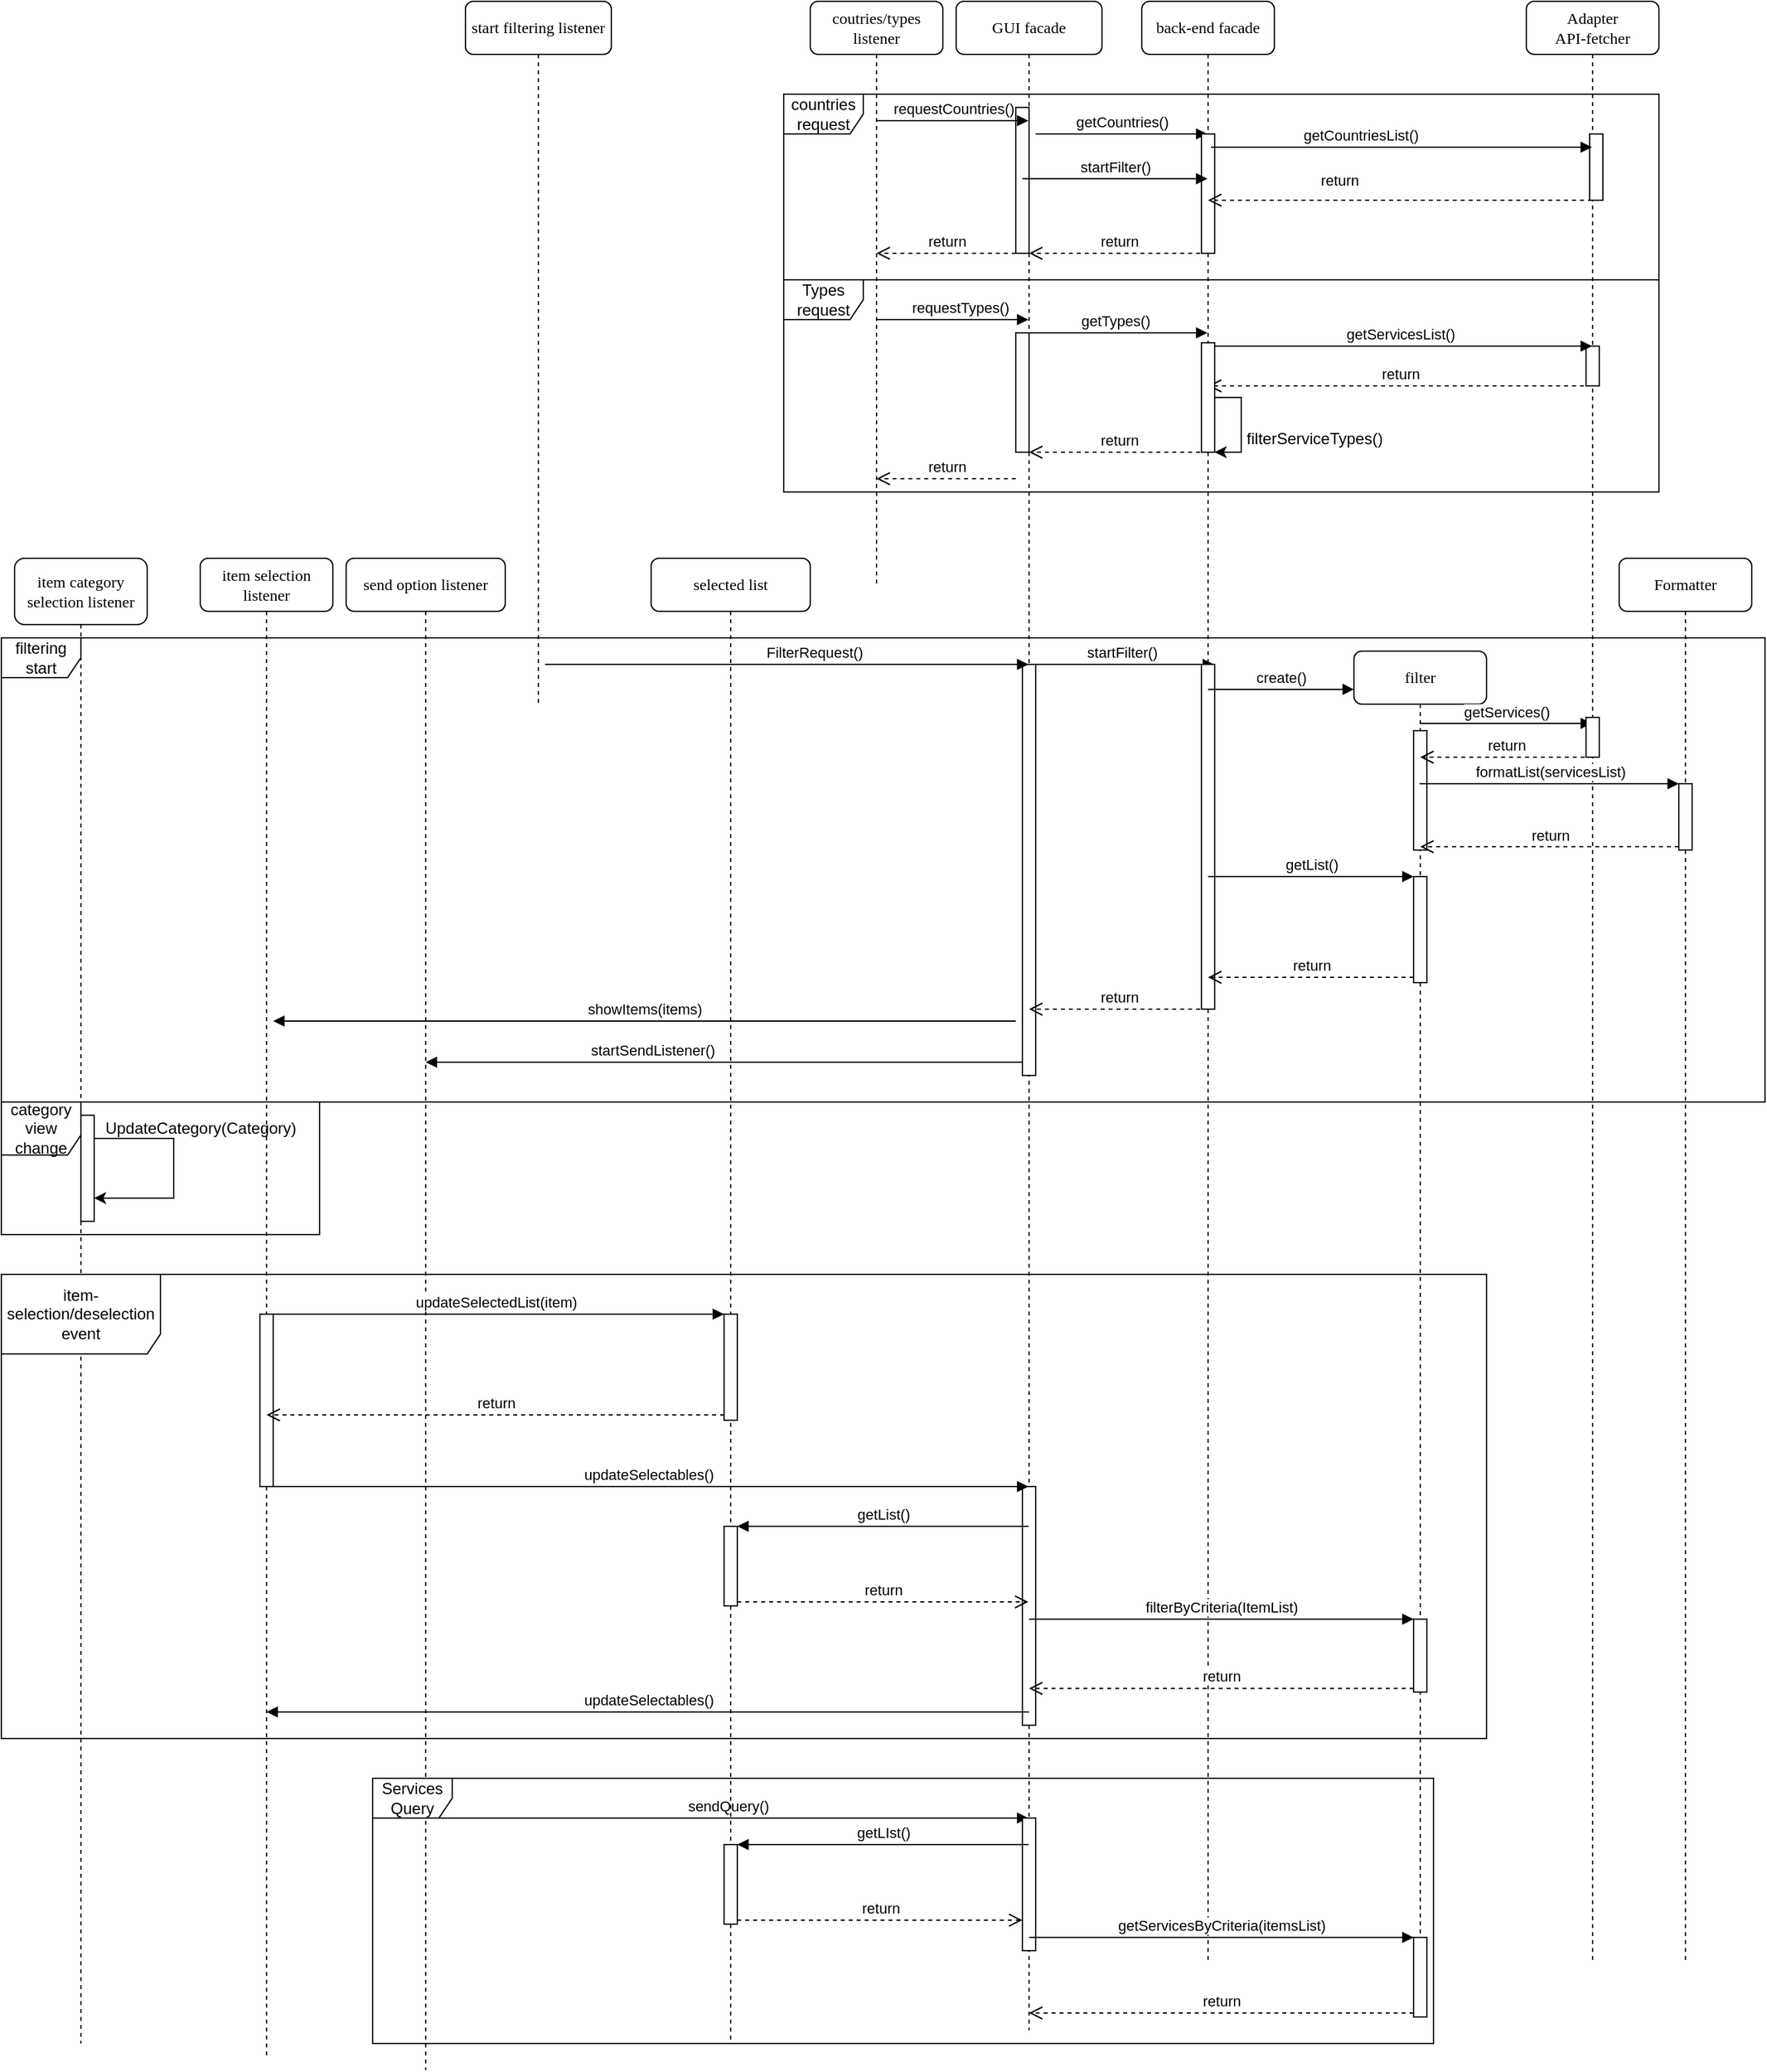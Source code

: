 <mxfile version="18.0.2" type="device"><diagram name="Page-1" id="13e1069c-82ec-6db2-03f1-153e76fe0fe0"><mxGraphModel dx="2668" dy="628" grid="1" gridSize="10" guides="1" tooltips="1" connect="1" arrows="1" fold="1" page="1" pageScale="1" pageWidth="1100" pageHeight="850" background="none" math="0" shadow="0"><root><mxCell id="0"/><mxCell id="1" parent="0"/><mxCell id="7baba1c4bc27f4b0-2" value="send option listener" style="shape=umlLifeline;perimeter=lifelinePerimeter;whiteSpace=wrap;html=1;container=1;collapsible=0;recursiveResize=0;outlineConnect=0;rounded=1;shadow=0;comic=0;labelBackgroundColor=none;strokeWidth=1;fontFamily=Verdana;fontSize=12;align=center;" parent="1" vertex="1"><mxGeometry x="70" y="500" width="120" height="1140" as="geometry"/></mxCell><mxCell id="A2il4XtOZDyBoMQwtoZe-57" value="sendQuery()" style="html=1;verticalAlign=bottom;endArrow=block;rounded=0;" edge="1" parent="7baba1c4bc27f4b0-2" target="7baba1c4bc27f4b0-4"><mxGeometry width="80" relative="1" as="geometry"><mxPoint x="60" y="950" as="sourcePoint"/><mxPoint x="140" y="950" as="targetPoint"/></mxGeometry></mxCell><mxCell id="7baba1c4bc27f4b0-3" value="selected list" style="shape=umlLifeline;perimeter=lifelinePerimeter;whiteSpace=wrap;html=1;container=1;collapsible=0;recursiveResize=0;outlineConnect=0;rounded=1;shadow=0;comic=0;labelBackgroundColor=none;strokeWidth=1;fontFamily=Verdana;fontSize=12;align=center;" parent="1" vertex="1"><mxGeometry x="300" y="500" width="120" height="1120" as="geometry"/></mxCell><mxCell id="A2il4XtOZDyBoMQwtoZe-37" value="" style="html=1;points=[];perimeter=orthogonalPerimeter;" vertex="1" parent="7baba1c4bc27f4b0-3"><mxGeometry x="55" y="570" width="10" height="80" as="geometry"/></mxCell><mxCell id="A2il4XtOZDyBoMQwtoZe-46" value="" style="html=1;points=[];perimeter=orthogonalPerimeter;" vertex="1" parent="7baba1c4bc27f4b0-3"><mxGeometry x="55" y="730" width="10" height="60" as="geometry"/></mxCell><mxCell id="A2il4XtOZDyBoMQwtoZe-63" value="" style="html=1;points=[];perimeter=orthogonalPerimeter;" vertex="1" parent="7baba1c4bc27f4b0-3"><mxGeometry x="55" y="970" width="10" height="60" as="geometry"/></mxCell><mxCell id="7baba1c4bc27f4b0-4" value="GUI facade" style="shape=umlLifeline;perimeter=lifelinePerimeter;whiteSpace=wrap;html=1;container=1;collapsible=0;recursiveResize=0;outlineConnect=0;rounded=1;shadow=0;comic=0;labelBackgroundColor=none;strokeWidth=1;fontFamily=Verdana;fontSize=12;align=center;" parent="1" vertex="1"><mxGeometry x="530" y="80" width="110" height="1530" as="geometry"/></mxCell><mxCell id="F9nA0inBSzudjQZXVVhW-1" value="" style="rounded=0;whiteSpace=wrap;html=1;" parent="7baba1c4bc27f4b0-4" vertex="1"><mxGeometry x="45" y="80" width="10" height="110" as="geometry"/></mxCell><mxCell id="F9nA0inBSzudjQZXVVhW-15" value="getCountries()" style="html=1;verticalAlign=bottom;endArrow=block;rounded=0;" parent="7baba1c4bc27f4b0-4" target="7baba1c4bc27f4b0-5" edge="1"><mxGeometry width="80" relative="1" as="geometry"><mxPoint x="60" y="100" as="sourcePoint"/><mxPoint x="140" y="100" as="targetPoint"/></mxGeometry></mxCell><mxCell id="F9nA0inBSzudjQZXVVhW-17" value="return" style="html=1;verticalAlign=bottom;endArrow=open;dashed=1;endSize=8;rounded=0;" parent="7baba1c4bc27f4b0-4" target="F9nA0inBSzudjQZXVVhW-10" edge="1"><mxGeometry relative="1" as="geometry"><mxPoint x="45" y="190" as="sourcePoint"/><mxPoint x="-35" y="190" as="targetPoint"/></mxGeometry></mxCell><mxCell id="F9nA0inBSzudjQZXVVhW-33" value="return" style="html=1;verticalAlign=bottom;endArrow=open;dashed=1;endSize=8;rounded=0;" parent="7baba1c4bc27f4b0-4" target="F9nA0inBSzudjQZXVVhW-10" edge="1"><mxGeometry relative="1" as="geometry"><mxPoint x="45" y="360" as="sourcePoint"/><mxPoint x="-35" y="360" as="targetPoint"/></mxGeometry></mxCell><mxCell id="A2il4XtOZDyBoMQwtoZe-4" value="" style="rounded=0;whiteSpace=wrap;html=1;" vertex="1" parent="7baba1c4bc27f4b0-4"><mxGeometry x="50" y="500" width="10" height="310" as="geometry"/></mxCell><mxCell id="F9nA0inBSzudjQZXVVhW-44" value="&lt;div&gt;startFilter()&lt;/div&gt;" style="html=1;verticalAlign=bottom;endArrow=block;rounded=0;" parent="7baba1c4bc27f4b0-4" edge="1"><mxGeometry width="80" relative="1" as="geometry"><mxPoint x="55" y="500" as="sourcePoint"/><mxPoint x="194.5" y="500" as="targetPoint"/></mxGeometry></mxCell><mxCell id="F9nA0inBSzudjQZXVVhW-50" value="startSendListener()" style="html=1;verticalAlign=bottom;endArrow=block;rounded=0;" parent="7baba1c4bc27f4b0-4" target="7baba1c4bc27f4b0-2" edge="1"><mxGeometry x="0.243" width="80" relative="1" as="geometry"><mxPoint x="50" y="800" as="sourcePoint"/><mxPoint x="-380" y="800" as="targetPoint"/><Array as="points"><mxPoint x="-90" y="800"/><mxPoint x="-120" y="800"/></Array><mxPoint as="offset"/></mxGeometry></mxCell><mxCell id="A2il4XtOZDyBoMQwtoZe-42" value="" style="html=1;points=[];perimeter=orthogonalPerimeter;" vertex="1" parent="7baba1c4bc27f4b0-4"><mxGeometry x="50" y="1120" width="10" height="180" as="geometry"/></mxCell><mxCell id="A2il4XtOZDyBoMQwtoZe-58" value="" style="html=1;points=[];perimeter=orthogonalPerimeter;" vertex="1" parent="7baba1c4bc27f4b0-4"><mxGeometry x="50" y="1370" width="10" height="100" as="geometry"/></mxCell><mxCell id="7baba1c4bc27f4b0-5" value="back-end facade" style="shape=umlLifeline;perimeter=lifelinePerimeter;whiteSpace=wrap;html=1;container=1;collapsible=0;recursiveResize=0;outlineConnect=0;rounded=1;shadow=0;comic=0;labelBackgroundColor=none;strokeWidth=1;fontFamily=Verdana;fontSize=12;align=center;" parent="1" vertex="1"><mxGeometry x="670" y="80" width="100" height="1480" as="geometry"/></mxCell><mxCell id="F9nA0inBSzudjQZXVVhW-16" value="return" style="html=1;verticalAlign=bottom;endArrow=open;dashed=1;endSize=8;rounded=0;" parent="7baba1c4bc27f4b0-5" target="7baba1c4bc27f4b0-4" edge="1"><mxGeometry relative="1" as="geometry"><mxPoint x="50" y="190" as="sourcePoint"/><mxPoint x="-30" y="190" as="targetPoint"/></mxGeometry></mxCell><mxCell id="F9nA0inBSzudjQZXVVhW-32" value="return" style="html=1;verticalAlign=bottom;endArrow=open;dashed=1;endSize=8;rounded=0;" parent="7baba1c4bc27f4b0-5" target="7baba1c4bc27f4b0-4" edge="1"><mxGeometry relative="1" as="geometry"><mxPoint x="50" y="340" as="sourcePoint"/><mxPoint x="-30" y="340" as="targetPoint"/></mxGeometry></mxCell><mxCell id="F9nA0inBSzudjQZXVVhW-40" value="" style="html=1;points=[];perimeter=orthogonalPerimeter;" parent="7baba1c4bc27f4b0-5" vertex="1"><mxGeometry x="45" y="100" width="10" height="90" as="geometry"/></mxCell><mxCell id="A2il4XtOZDyBoMQwtoZe-20" value="" style="html=1;points=[];perimeter=orthogonalPerimeter;" vertex="1" parent="7baba1c4bc27f4b0-5"><mxGeometry x="45" y="500" width="10" height="260" as="geometry"/></mxCell><mxCell id="7baba1c4bc27f4b0-6" value="filter" style="shape=umlLifeline;perimeter=lifelinePerimeter;whiteSpace=wrap;html=1;container=1;collapsible=0;recursiveResize=0;outlineConnect=0;rounded=1;shadow=0;comic=0;labelBackgroundColor=none;strokeWidth=1;fontFamily=Verdana;fontSize=12;align=center;" parent="1" vertex="1"><mxGeometry x="830" y="570" width="100" height="1030" as="geometry"/></mxCell><mxCell id="A2il4XtOZDyBoMQwtoZe-12" value="getServices()" style="html=1;verticalAlign=bottom;endArrow=block;rounded=0;" edge="1" parent="7baba1c4bc27f4b0-6" target="7baba1c4bc27f4b0-7"><mxGeometry width="80" relative="1" as="geometry"><mxPoint x="50" y="54.5" as="sourcePoint"/><mxPoint x="130" y="54.5" as="targetPoint"/></mxGeometry></mxCell><mxCell id="A2il4XtOZDyBoMQwtoZe-16" value="" style="html=1;points=[];perimeter=orthogonalPerimeter;" vertex="1" parent="7baba1c4bc27f4b0-6"><mxGeometry x="45" y="60" width="10" height="90" as="geometry"/></mxCell><mxCell id="A2il4XtOZDyBoMQwtoZe-17" value="" style="html=1;points=[];perimeter=orthogonalPerimeter;" vertex="1" parent="7baba1c4bc27f4b0-6"><mxGeometry x="45" y="170" width="10" height="80" as="geometry"/></mxCell><mxCell id="A2il4XtOZDyBoMQwtoZe-50" value="" style="html=1;points=[];perimeter=orthogonalPerimeter;" vertex="1" parent="7baba1c4bc27f4b0-6"><mxGeometry x="45" y="730" width="10" height="55" as="geometry"/></mxCell><mxCell id="A2il4XtOZDyBoMQwtoZe-66" value="" style="html=1;points=[];perimeter=orthogonalPerimeter;" vertex="1" parent="7baba1c4bc27f4b0-6"><mxGeometry x="45" y="970" width="10" height="60" as="geometry"/></mxCell><mxCell id="7baba1c4bc27f4b0-7" value="&lt;div&gt;Adapter&lt;/div&gt;&lt;div&gt;API-fetcher&lt;/div&gt;" style="shape=umlLifeline;perimeter=lifelinePerimeter;whiteSpace=wrap;html=1;container=1;collapsible=0;recursiveResize=0;outlineConnect=0;rounded=1;shadow=0;comic=0;labelBackgroundColor=none;strokeWidth=1;fontFamily=Verdana;fontSize=12;align=center;" parent="1" vertex="1"><mxGeometry x="960" y="80" width="100" height="1480" as="geometry"/></mxCell><mxCell id="F9nA0inBSzudjQZXVVhW-6" value="" style="html=1;points=[];perimeter=orthogonalPerimeter;" parent="7baba1c4bc27f4b0-7" vertex="1"><mxGeometry x="47.75" y="100" width="10" height="50" as="geometry"/></mxCell><mxCell id="F9nA0inBSzudjQZXVVhW-18" value="countries request" style="shape=umlFrame;whiteSpace=wrap;html=1;" parent="7baba1c4bc27f4b0-7" vertex="1"><mxGeometry x="-560" y="70" width="660" height="140" as="geometry"/></mxCell><mxCell id="F9nA0inBSzudjQZXVVhW-36" value="" style="rounded=0;whiteSpace=wrap;html=1;" parent="7baba1c4bc27f4b0-7" vertex="1"><mxGeometry x="45" y="260" width="10" height="30" as="geometry"/></mxCell><mxCell id="7baba1c4bc27f4b0-8" value="item selection listener" style="shape=umlLifeline;perimeter=lifelinePerimeter;whiteSpace=wrap;html=1;container=1;collapsible=0;recursiveResize=0;outlineConnect=0;rounded=1;shadow=0;comic=0;labelBackgroundColor=none;strokeWidth=1;fontFamily=Verdana;fontSize=12;align=center;" parent="1" vertex="1"><mxGeometry x="-40" y="500" width="100" height="1130" as="geometry"/></mxCell><mxCell id="A2il4XtOZDyBoMQwtoZe-40" value="" style="html=1;points=[];perimeter=orthogonalPerimeter;" vertex="1" parent="7baba1c4bc27f4b0-8"><mxGeometry x="45" y="570" width="10" height="130" as="geometry"/></mxCell><mxCell id="F9nA0inBSzudjQZXVVhW-5" value="start filtering listener" style="shape=umlLifeline;perimeter=lifelinePerimeter;whiteSpace=wrap;html=1;container=1;collapsible=0;recursiveResize=0;outlineConnect=0;rounded=1;shadow=0;comic=0;labelBackgroundColor=none;strokeWidth=1;fontFamily=Verdana;fontSize=12;align=center;" parent="1" vertex="1"><mxGeometry x="160" y="80" width="110" height="530" as="geometry"/></mxCell><mxCell id="F9nA0inBSzudjQZXVVhW-38" value="FilterRequest()" style="html=1;verticalAlign=bottom;endArrow=block;rounded=0;" parent="F9nA0inBSzudjQZXVVhW-5" target="7baba1c4bc27f4b0-4" edge="1"><mxGeometry x="0.113" width="80" relative="1" as="geometry"><mxPoint x="60" y="500" as="sourcePoint"/><mxPoint x="140" y="500" as="targetPoint"/><mxPoint as="offset"/></mxGeometry></mxCell><mxCell id="F9nA0inBSzudjQZXVVhW-7" value="getCountriesList()" style="html=1;verticalAlign=bottom;endArrow=block;rounded=0;" parent="1" edge="1" target="7baba1c4bc27f4b0-7"><mxGeometry x="-0.218" relative="1" as="geometry"><mxPoint x="722.25" y="190.0" as="sourcePoint"/><mxPoint x="870" y="190" as="targetPoint"/><mxPoint as="offset"/></mxGeometry></mxCell><mxCell id="F9nA0inBSzudjQZXVVhW-10" value="&lt;div&gt;coutries/types&lt;/div&gt;&lt;div&gt;listener&lt;br&gt;&lt;/div&gt;" style="shape=umlLifeline;perimeter=lifelinePerimeter;whiteSpace=wrap;html=1;container=1;collapsible=0;recursiveResize=0;outlineConnect=0;rounded=1;shadow=0;comic=0;labelBackgroundColor=none;strokeWidth=1;fontFamily=Verdana;fontSize=12;align=center;" parent="1" vertex="1"><mxGeometry x="420" y="80" width="100" height="440" as="geometry"/></mxCell><mxCell id="F9nA0inBSzudjQZXVVhW-14" value="requestCountries()" style="html=1;verticalAlign=bottom;endArrow=block;rounded=0;" parent="1" source="F9nA0inBSzudjQZXVVhW-10" target="7baba1c4bc27f4b0-4" edge="1"><mxGeometry width="80" relative="1" as="geometry"><mxPoint x="480" y="180" as="sourcePoint"/><mxPoint x="560" y="180" as="targetPoint"/><Array as="points"><mxPoint x="540" y="170"/></Array></mxGeometry></mxCell><mxCell id="F9nA0inBSzudjQZXVVhW-21" value="requestTypes()" style="html=1;verticalAlign=bottom;endArrow=block;rounded=0;" parent="1" source="F9nA0inBSzudjQZXVVhW-10" target="7baba1c4bc27f4b0-4" edge="1"><mxGeometry x="0.1" width="80" relative="1" as="geometry"><mxPoint x="470" y="340" as="sourcePoint"/><mxPoint x="550" y="340" as="targetPoint"/><Array as="points"><mxPoint x="530" y="320"/></Array><mxPoint as="offset"/></mxGeometry></mxCell><mxCell id="F9nA0inBSzudjQZXVVhW-22" value="getTypes()" style="html=1;verticalAlign=bottom;endArrow=block;rounded=0;" parent="1" target="7baba1c4bc27f4b0-5" edge="1"><mxGeometry width="80" relative="1" as="geometry"><mxPoint x="580" y="330" as="sourcePoint"/><mxPoint x="660" y="330" as="targetPoint"/></mxGeometry></mxCell><mxCell id="F9nA0inBSzudjQZXVVhW-28" value="getServicesList()" style="html=1;verticalAlign=bottom;endArrow=block;rounded=0;" parent="1" target="7baba1c4bc27f4b0-7" edge="1"><mxGeometry width="80" relative="1" as="geometry"><mxPoint x="720" y="340" as="sourcePoint"/><mxPoint x="800" y="340" as="targetPoint"/></mxGeometry></mxCell><mxCell id="F9nA0inBSzudjQZXVVhW-31" value="return" style="html=1;verticalAlign=bottom;endArrow=open;dashed=1;endSize=8;rounded=0;" parent="1" source="7baba1c4bc27f4b0-7" edge="1" target="7baba1c4bc27f4b0-5"><mxGeometry relative="1" as="geometry"><mxPoint x="800" y="400" as="sourcePoint"/><mxPoint x="720" y="400" as="targetPoint"/><Array as="points"><mxPoint x="770" y="370"/></Array></mxGeometry></mxCell><mxCell id="F9nA0inBSzudjQZXVVhW-34" value="&lt;div&gt;Types&lt;/div&gt;&lt;div&gt;request&lt;br&gt;&lt;/div&gt;" style="shape=umlFrame;whiteSpace=wrap;html=1;" parent="1" vertex="1"><mxGeometry x="400" y="290" width="660" height="160" as="geometry"/></mxCell><mxCell id="F9nA0inBSzudjQZXVVhW-42" value="startFilter()" style="html=1;verticalAlign=bottom;endArrow=block;rounded=0;exitX=0.5;exitY=0.489;exitDx=0;exitDy=0;exitPerimeter=0;" parent="1" source="F9nA0inBSzudjQZXVVhW-1" target="7baba1c4bc27f4b0-5" edge="1"><mxGeometry width="80" relative="1" as="geometry"><mxPoint x="590" y="590" as="sourcePoint"/><mxPoint x="670" y="590" as="targetPoint"/></mxGeometry></mxCell><mxCell id="F9nA0inBSzudjQZXVVhW-46" value="return" style="html=1;verticalAlign=bottom;endArrow=open;dashed=1;endSize=8;rounded=0;" parent="1" target="7baba1c4bc27f4b0-6" edge="1"><mxGeometry relative="1" as="geometry"><mxPoint x="1010" y="650" as="sourcePoint"/><mxPoint x="900" y="650" as="targetPoint"/><Array as="points"><mxPoint x="970" y="650"/></Array></mxGeometry></mxCell><mxCell id="F9nA0inBSzudjQZXVVhW-48" value="return" style="html=1;verticalAlign=bottom;endArrow=open;dashed=1;endSize=8;rounded=0;" parent="1" target="7baba1c4bc27f4b0-4" edge="1"><mxGeometry relative="1" as="geometry"><mxPoint x="720" y="840" as="sourcePoint"/><mxPoint x="600" y="840" as="targetPoint"/></mxGeometry></mxCell><mxCell id="F9nA0inBSzudjQZXVVhW-49" value="showItems(items)" style="html=1;verticalAlign=bottom;endArrow=block;rounded=0;" parent="1" edge="1"><mxGeometry width="80" relative="1" as="geometry"><mxPoint x="575" y="849" as="sourcePoint"/><mxPoint x="15" y="849" as="targetPoint"/></mxGeometry></mxCell><mxCell id="A2il4XtOZDyBoMQwtoZe-1" value="" style="rounded=0;whiteSpace=wrap;html=1;" vertex="1" parent="1"><mxGeometry x="575" y="330" width="10" height="90" as="geometry"/></mxCell><mxCell id="A2il4XtOZDyBoMQwtoZe-2" value="" style="rounded=0;whiteSpace=wrap;html=1;" vertex="1" parent="1"><mxGeometry x="715" y="337.5" width="10" height="82.5" as="geometry"/></mxCell><mxCell id="F9nA0inBSzudjQZXVVhW-8" value="return" style="html=1;verticalAlign=bottom;endArrow=open;dashed=1;endSize=8;rounded=0;" parent="1" source="7baba1c4bc27f4b0-7" edge="1" target="7baba1c4bc27f4b0-5"><mxGeometry x="0.315" y="-6" relative="1" as="geometry"><mxPoint x="722.25" y="266" as="targetPoint"/><mxPoint as="offset"/><Array as="points"><mxPoint x="870" y="230"/></Array></mxGeometry></mxCell><mxCell id="A2il4XtOZDyBoMQwtoZe-6" style="edgeStyle=orthogonalEdgeStyle;rounded=0;orthogonalLoop=1;jettySize=auto;html=1;exitX=1;exitY=0.5;exitDx=0;exitDy=0;entryX=1;entryY=1;entryDx=0;entryDy=0;" edge="1" parent="1" source="A2il4XtOZDyBoMQwtoZe-2" target="A2il4XtOZDyBoMQwtoZe-2"><mxGeometry relative="1" as="geometry"><Array as="points"><mxPoint x="745" y="379"/><mxPoint x="745" y="420"/></Array></mxGeometry></mxCell><mxCell id="A2il4XtOZDyBoMQwtoZe-7" value="filterServiceTypes()" style="text;html=1;align=center;verticalAlign=middle;resizable=0;points=[];autosize=1;strokeColor=none;fillColor=none;" vertex="1" parent="1"><mxGeometry x="740" y="400" width="120" height="20" as="geometry"/></mxCell><mxCell id="A2il4XtOZDyBoMQwtoZe-8" value="create()" style="html=1;verticalAlign=bottom;endArrow=block;rounded=0;entryX=0;entryY=0.028;entryDx=0;entryDy=0;entryPerimeter=0;" edge="1" parent="1" source="7baba1c4bc27f4b0-5" target="7baba1c4bc27f4b0-6"><mxGeometry width="80" relative="1" as="geometry"><mxPoint x="715" y="600" as="sourcePoint"/><mxPoint x="795" y="600" as="targetPoint"/></mxGeometry></mxCell><mxCell id="A2il4XtOZDyBoMQwtoZe-10" value="Formatter" style="shape=umlLifeline;perimeter=lifelinePerimeter;whiteSpace=wrap;html=1;container=1;collapsible=0;recursiveResize=0;outlineConnect=0;rounded=1;shadow=0;comic=0;labelBackgroundColor=none;strokeWidth=1;fontFamily=Verdana;fontSize=12;align=center;" vertex="1" parent="1"><mxGeometry x="1030" y="500" width="100" height="1060" as="geometry"/></mxCell><mxCell id="A2il4XtOZDyBoMQwtoZe-13" value="" style="html=1;points=[];perimeter=orthogonalPerimeter;" vertex="1" parent="A2il4XtOZDyBoMQwtoZe-10"><mxGeometry x="45" y="170" width="10" height="50" as="geometry"/></mxCell><mxCell id="A2il4XtOZDyBoMQwtoZe-14" value="formatList(servicesList)" style="html=1;verticalAlign=bottom;endArrow=block;entryX=0;entryY=0;rounded=0;" edge="1" target="A2il4XtOZDyBoMQwtoZe-13" parent="1"><mxGeometry relative="1" as="geometry"><mxPoint x="879.5" y="670" as="sourcePoint"/></mxGeometry></mxCell><mxCell id="A2il4XtOZDyBoMQwtoZe-15" value="return" style="html=1;verticalAlign=bottom;endArrow=open;dashed=1;endSize=8;exitX=0;exitY=0.95;rounded=0;" edge="1" source="A2il4XtOZDyBoMQwtoZe-13" parent="1" target="7baba1c4bc27f4b0-6"><mxGeometry relative="1" as="geometry"><mxPoint x="879.5" y="746" as="targetPoint"/></mxGeometry></mxCell><mxCell id="A2il4XtOZDyBoMQwtoZe-18" value="getList()" style="html=1;verticalAlign=bottom;endArrow=block;entryX=0;entryY=0;rounded=0;" edge="1" target="A2il4XtOZDyBoMQwtoZe-17" parent="1" source="7baba1c4bc27f4b0-5"><mxGeometry relative="1" as="geometry"><mxPoint x="805" y="740" as="sourcePoint"/></mxGeometry></mxCell><mxCell id="A2il4XtOZDyBoMQwtoZe-19" value="return" style="html=1;verticalAlign=bottom;endArrow=open;dashed=1;endSize=8;exitX=0;exitY=0.95;rounded=0;" edge="1" source="A2il4XtOZDyBoMQwtoZe-17" parent="1" target="7baba1c4bc27f4b0-5"><mxGeometry relative="1" as="geometry"><mxPoint x="805" y="816" as="targetPoint"/></mxGeometry></mxCell><mxCell id="A2il4XtOZDyBoMQwtoZe-22" value="item category selection listener" style="shape=umlLifeline;perimeter=lifelinePerimeter;whiteSpace=wrap;html=1;container=1;collapsible=0;recursiveResize=0;outlineConnect=0;rounded=1;shadow=0;comic=0;labelBackgroundColor=none;strokeWidth=1;fontFamily=Verdana;fontSize=12;align=center;size=50;" vertex="1" parent="1"><mxGeometry x="-180" y="500" width="100" height="1120" as="geometry"/></mxCell><mxCell id="A2il4XtOZDyBoMQwtoZe-23" value="filtering start" style="shape=umlFrame;whiteSpace=wrap;html=1;" vertex="1" parent="1"><mxGeometry x="-190" y="560" width="1330" height="350" as="geometry"/></mxCell><mxCell id="A2il4XtOZDyBoMQwtoZe-24" value="category view change" style="shape=umlFrame;whiteSpace=wrap;html=1;width=60;height=40;" vertex="1" parent="1"><mxGeometry x="-190" y="910" width="240" height="100" as="geometry"/></mxCell><mxCell id="A2il4XtOZDyBoMQwtoZe-25" value="" style="html=1;points=[];perimeter=orthogonalPerimeter;" vertex="1" parent="1"><mxGeometry x="-130" y="920" width="10" height="80" as="geometry"/></mxCell><mxCell id="A2il4XtOZDyBoMQwtoZe-33" value="" style="edgeStyle=elbowEdgeStyle;elbow=horizontal;endArrow=classic;html=1;rounded=0;" edge="1" parent="1"><mxGeometry width="50" height="50" relative="1" as="geometry"><mxPoint x="-120" y="937.5" as="sourcePoint"/><mxPoint x="-120" y="982.5" as="targetPoint"/><Array as="points"><mxPoint x="-60" y="962.5"/></Array></mxGeometry></mxCell><mxCell id="A2il4XtOZDyBoMQwtoZe-35" value="UpdateCategory(Category)" style="text;html=1;align=center;verticalAlign=middle;resizable=0;points=[];autosize=1;strokeColor=none;fillColor=none;" vertex="1" parent="1"><mxGeometry x="-120" y="920" width="160" height="20" as="geometry"/></mxCell><mxCell id="A2il4XtOZDyBoMQwtoZe-36" value="" style="html=1;points=[];perimeter=orthogonalPerimeter;" vertex="1" parent="1"><mxGeometry x="1005" y="620" width="10" height="30" as="geometry"/></mxCell><mxCell id="A2il4XtOZDyBoMQwtoZe-38" value="updateSelectedList(item)" style="html=1;verticalAlign=bottom;endArrow=block;entryX=0;entryY=0;rounded=0;" edge="1" target="A2il4XtOZDyBoMQwtoZe-37" parent="1" source="7baba1c4bc27f4b0-8"><mxGeometry relative="1" as="geometry"><mxPoint x="280" y="1070" as="sourcePoint"/></mxGeometry></mxCell><mxCell id="A2il4XtOZDyBoMQwtoZe-39" value="return" style="html=1;verticalAlign=bottom;endArrow=open;dashed=1;endSize=8;exitX=0;exitY=0.95;rounded=0;" edge="1" source="A2il4XtOZDyBoMQwtoZe-37" parent="1" target="7baba1c4bc27f4b0-8"><mxGeometry relative="1" as="geometry"><mxPoint x="280.167" y="1146" as="targetPoint"/></mxGeometry></mxCell><mxCell id="A2il4XtOZDyBoMQwtoZe-41" value="updateSelectables()" style="html=1;verticalAlign=bottom;endArrow=block;rounded=0;" edge="1" parent="1" target="7baba1c4bc27f4b0-4"><mxGeometry width="80" relative="1" as="geometry"><mxPoint x="10" y="1200" as="sourcePoint"/><mxPoint x="90" y="1200" as="targetPoint"/></mxGeometry></mxCell><mxCell id="A2il4XtOZDyBoMQwtoZe-47" value="getList()" style="html=1;verticalAlign=bottom;endArrow=block;entryX=1;entryY=0;rounded=0;" edge="1" target="A2il4XtOZDyBoMQwtoZe-46" parent="1" source="7baba1c4bc27f4b0-4"><mxGeometry relative="1" as="geometry"><mxPoint x="425" y="1230" as="sourcePoint"/></mxGeometry></mxCell><mxCell id="A2il4XtOZDyBoMQwtoZe-48" value="return" style="html=1;verticalAlign=bottom;endArrow=open;dashed=1;endSize=8;exitX=1;exitY=0.95;rounded=0;" edge="1" source="A2il4XtOZDyBoMQwtoZe-46" parent="1" target="7baba1c4bc27f4b0-4"><mxGeometry relative="1" as="geometry"><mxPoint x="425" y="1287" as="targetPoint"/></mxGeometry></mxCell><mxCell id="A2il4XtOZDyBoMQwtoZe-51" value="filterByCriteria(ItemList)" style="html=1;verticalAlign=bottom;endArrow=block;entryX=0;entryY=0;rounded=0;" edge="1" target="A2il4XtOZDyBoMQwtoZe-50" parent="1" source="7baba1c4bc27f4b0-4"><mxGeometry relative="1" as="geometry"><mxPoint x="805" y="1275" as="sourcePoint"/></mxGeometry></mxCell><mxCell id="A2il4XtOZDyBoMQwtoZe-52" value="return" style="html=1;verticalAlign=bottom;endArrow=open;dashed=1;endSize=8;exitX=0;exitY=0.95;rounded=0;" edge="1" source="A2il4XtOZDyBoMQwtoZe-50" parent="1" target="7baba1c4bc27f4b0-4"><mxGeometry relative="1" as="geometry"><mxPoint x="805" y="1351" as="targetPoint"/></mxGeometry></mxCell><mxCell id="A2il4XtOZDyBoMQwtoZe-53" value="updateSelectables()" style="html=1;verticalAlign=bottom;endArrow=block;rounded=0;" edge="1" parent="1" target="7baba1c4bc27f4b0-8"><mxGeometry width="80" relative="1" as="geometry"><mxPoint x="585" y="1370" as="sourcePoint"/><mxPoint x="505" y="1370" as="targetPoint"/></mxGeometry></mxCell><mxCell id="A2il4XtOZDyBoMQwtoZe-56" value="item-selection/deselection event" style="shape=umlFrame;whiteSpace=wrap;html=1;width=120;height=60;" vertex="1" parent="1"><mxGeometry x="-190" y="1040" width="1120" height="350" as="geometry"/></mxCell><mxCell id="A2il4XtOZDyBoMQwtoZe-64" value="getLIst()" style="html=1;verticalAlign=bottom;endArrow=block;entryX=1;entryY=0;rounded=0;" edge="1" target="A2il4XtOZDyBoMQwtoZe-63" parent="1" source="7baba1c4bc27f4b0-4"><mxGeometry relative="1" as="geometry"><mxPoint x="425" y="1470" as="sourcePoint"/></mxGeometry></mxCell><mxCell id="A2il4XtOZDyBoMQwtoZe-65" value="return" style="html=1;verticalAlign=bottom;endArrow=open;dashed=1;endSize=8;exitX=1;exitY=0.95;rounded=0;" edge="1" source="A2il4XtOZDyBoMQwtoZe-63" parent="1"><mxGeometry relative="1" as="geometry"><mxPoint x="580" y="1527" as="targetPoint"/></mxGeometry></mxCell><mxCell id="A2il4XtOZDyBoMQwtoZe-68" value="return" style="html=1;verticalAlign=bottom;endArrow=open;dashed=1;endSize=8;exitX=0;exitY=0.95;rounded=0;" edge="1" source="A2il4XtOZDyBoMQwtoZe-66" parent="1" target="7baba1c4bc27f4b0-4"><mxGeometry relative="1" as="geometry"><mxPoint x="805" y="1596" as="targetPoint"/></mxGeometry></mxCell><mxCell id="A2il4XtOZDyBoMQwtoZe-67" value="getServicesByCriteria(itemsList)" style="html=1;verticalAlign=bottom;endArrow=block;entryX=0;entryY=0;rounded=0;" edge="1" target="A2il4XtOZDyBoMQwtoZe-66" parent="1" source="7baba1c4bc27f4b0-4"><mxGeometry relative="1" as="geometry"><mxPoint x="805" y="1520" as="sourcePoint"/></mxGeometry></mxCell><mxCell id="A2il4XtOZDyBoMQwtoZe-69" value="Services Query" style="shape=umlFrame;whiteSpace=wrap;html=1;" vertex="1" parent="1"><mxGeometry x="90" y="1420" width="800" height="200" as="geometry"/></mxCell></root></mxGraphModel></diagram></mxfile>
